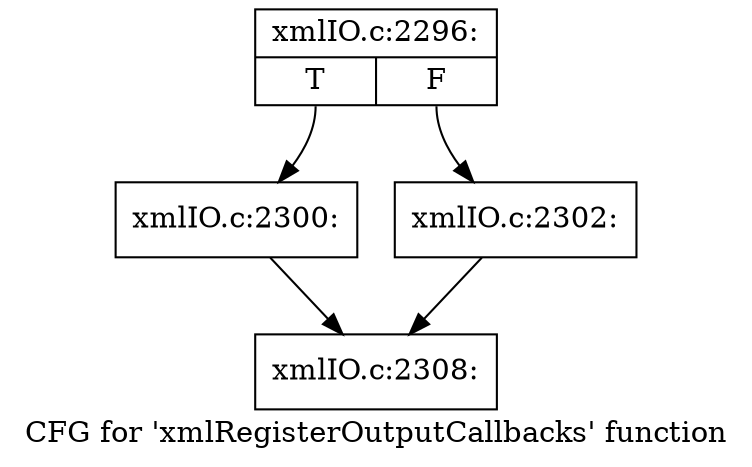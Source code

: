 digraph "CFG for 'xmlRegisterOutputCallbacks' function" {
	label="CFG for 'xmlRegisterOutputCallbacks' function";

	Node0x526be50 [shape=record,label="{xmlIO.c:2296:|{<s0>T|<s1>F}}"];
	Node0x526be50:s0 -> Node0x517bfc0;
	Node0x526be50:s1 -> Node0x517c010;
	Node0x517bfc0 [shape=record,label="{xmlIO.c:2300:}"];
	Node0x517bfc0 -> Node0x52677a0;
	Node0x517c010 [shape=record,label="{xmlIO.c:2302:}"];
	Node0x517c010 -> Node0x52677a0;
	Node0x52677a0 [shape=record,label="{xmlIO.c:2308:}"];
}
